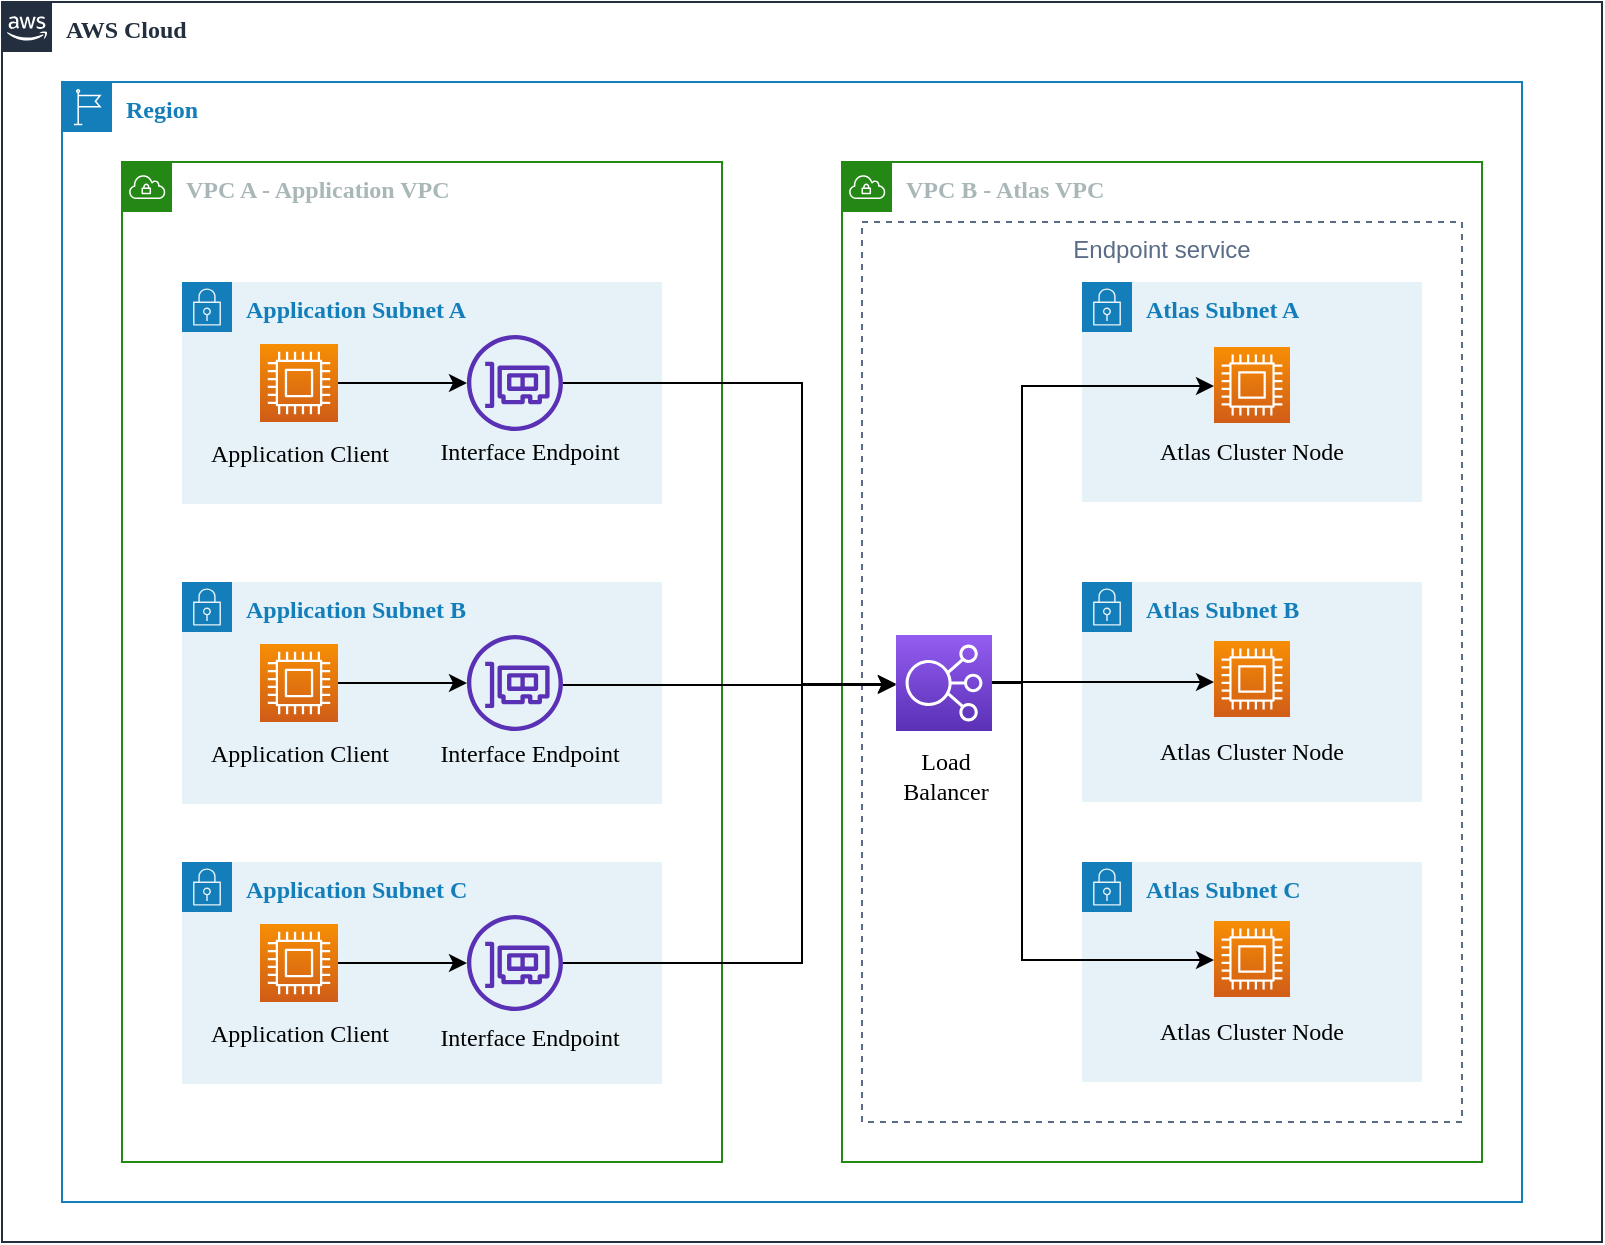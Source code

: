 <mxfile version="12.8.1" type="device"><diagram id="xvZI8YxGwjZm9oRbi6rf" name="Page-1"><mxGraphModel dx="407" dy="457" grid="1" gridSize="10" guides="1" tooltips="1" connect="1" arrows="1" fold="1" page="1" pageScale="1" pageWidth="850" pageHeight="1100" math="0" shadow="0" extFonts="Akzidenz-Grotesk^https://docs.atlas.mongodb.com/_static/fonts/akzidgrostdreg.woff"><root><mxCell id="0"/><mxCell id="1" parent="0"/><mxCell id="OuFH1Qr4ZLYOb_tLH2t--1" value="&lt;font face=&quot;Akzidenz-Grotesk&quot;&gt;&lt;b&gt;AWS Cloud&lt;/b&gt;&lt;/font&gt;" style="points=[[0,0],[0.25,0],[0.5,0],[0.75,0],[1,0],[1,0.25],[1,0.5],[1,0.75],[1,1],[0.75,1],[0.5,1],[0.25,1],[0,1],[0,0.75],[0,0.5],[0,0.25]];outlineConnect=0;gradientColor=none;html=1;whiteSpace=wrap;fontSize=12;fontStyle=0;shape=mxgraph.aws4.group;grIcon=mxgraph.aws4.group_aws_cloud_alt;strokeColor=#232F3E;fillColor=none;verticalAlign=top;align=left;spacingLeft=30;fontColor=#232F3E;dashed=0;" parent="1" vertex="1"><mxGeometry x="20" y="50" width="800" height="620" as="geometry"/></mxCell><mxCell id="OuFH1Qr4ZLYOb_tLH2t--4" value="&lt;b&gt;Region&lt;/b&gt;" style="points=[[0,0],[0.25,0],[0.5,0],[0.75,0],[1,0],[1,0.25],[1,0.5],[1,0.75],[1,1],[0.75,1],[0.5,1],[0.25,1],[0,1],[0,0.75],[0,0.5],[0,0.25]];outlineConnect=0;gradientColor=none;html=1;whiteSpace=wrap;fontSize=12;fontStyle=0;shape=mxgraph.aws4.group;grIcon=mxgraph.aws4.group_region;strokeColor=#147EBA;fillColor=none;verticalAlign=top;align=left;spacingLeft=30;fontColor=#147EBA;dashed=0;fontFamily=Akzidenz-Grotesk;FType=w;" parent="1" vertex="1"><mxGeometry x="50" y="90" width="730" height="560" as="geometry"/></mxCell><mxCell id="OuFH1Qr4ZLYOb_tLH2t--3" value="&lt;b&gt;&lt;font face=&quot;Akzidenz-Grotesk&quot;&gt;VPC B - Atlas VPC&lt;/font&gt;&lt;/b&gt;" style="points=[[0,0],[0.25,0],[0.5,0],[0.75,0],[1,0],[1,0.25],[1,0.5],[1,0.75],[1,1],[0.75,1],[0.5,1],[0.25,1],[0,1],[0,0.75],[0,0.5],[0,0.25]];outlineConnect=0;gradientColor=none;html=1;whiteSpace=wrap;fontSize=12;fontStyle=0;shape=mxgraph.aws4.group;grIcon=mxgraph.aws4.group_vpc;strokeColor=#248814;fillColor=none;verticalAlign=top;align=left;spacingLeft=30;fontColor=#AAB7B8;dashed=0;" parent="1" vertex="1"><mxGeometry x="440" y="130" width="320" height="500" as="geometry"/></mxCell><mxCell id="OuFH1Qr4ZLYOb_tLH2t--15" value="Endpoint service" style="fillColor=none;strokeColor=#5A6C86;dashed=1;verticalAlign=top;fontStyle=0;fontColor=#5A6C86;fontFamily=Helvetica;FType=g;" parent="1" vertex="1"><mxGeometry x="450" y="160" width="300" height="450" as="geometry"/></mxCell><mxCell id="OuFH1Qr4ZLYOb_tLH2t--2" value="&lt;b&gt;&lt;font face=&quot;Akzidenz-Grotesk&quot;&gt;VPC A - Application VPC&lt;/font&gt;&lt;/b&gt;" style="points=[[0,0],[0.25,0],[0.5,0],[0.75,0],[1,0],[1,0.25],[1,0.5],[1,0.75],[1,1],[0.75,1],[0.5,1],[0.25,1],[0,1],[0,0.75],[0,0.5],[0,0.25]];outlineConnect=0;gradientColor=none;html=1;whiteSpace=wrap;fontSize=12;fontStyle=0;shape=mxgraph.aws4.group;grIcon=mxgraph.aws4.group_vpc;strokeColor=#248814;fillColor=none;verticalAlign=top;align=left;spacingLeft=30;fontColor=#AAB7B8;dashed=0;" parent="1" vertex="1"><mxGeometry x="80" y="130" width="300" height="500" as="geometry"/></mxCell><mxCell id="OuFH1Qr4ZLYOb_tLH2t--5" value="&lt;b&gt;&lt;font face=&quot;Akzidenz-Grotesk&quot;&gt;Application Subnet A&lt;/font&gt;&lt;br&gt;&lt;/b&gt;" style="points=[[0,0],[0.25,0],[0.5,0],[0.75,0],[1,0],[1,0.25],[1,0.5],[1,0.75],[1,1],[0.75,1],[0.5,1],[0.25,1],[0,1],[0,0.75],[0,0.5],[0,0.25]];outlineConnect=0;gradientColor=none;html=1;whiteSpace=wrap;fontSize=12;fontStyle=0;shape=mxgraph.aws4.group;grIcon=mxgraph.aws4.group_security_group;grStroke=0;strokeColor=#147EBA;fillColor=#E6F2F8;verticalAlign=top;align=left;spacingLeft=30;fontColor=#147EBA;dashed=0;" parent="1" vertex="1"><mxGeometry x="110" y="190" width="240" height="111" as="geometry"/></mxCell><mxCell id="OuFH1Qr4ZLYOb_tLH2t--6" value="&lt;b&gt;&lt;font face=&quot;Akzidenz-Grotesk&quot;&gt;Atlas Subnet A&lt;/font&gt;&lt;/b&gt;" style="points=[[0,0],[0.25,0],[0.5,0],[0.75,0],[1,0],[1,0.25],[1,0.5],[1,0.75],[1,1],[0.75,1],[0.5,1],[0.25,1],[0,1],[0,0.75],[0,0.5],[0,0.25]];outlineConnect=0;gradientColor=none;html=1;whiteSpace=wrap;fontSize=12;fontStyle=0;shape=mxgraph.aws4.group;grIcon=mxgraph.aws4.group_security_group;grStroke=0;strokeColor=#147EBA;fillColor=#E6F2F8;verticalAlign=top;align=left;spacingLeft=30;fontColor=#147EBA;dashed=0;" parent="1" vertex="1"><mxGeometry x="560" y="190" width="170" height="110" as="geometry"/></mxCell><mxCell id="OuFH1Qr4ZLYOb_tLH2t--17" value="" style="edgeStyle=orthogonalEdgeStyle;rounded=0;orthogonalLoop=1;jettySize=auto;html=1;" parent="1" source="OuFH1Qr4ZLYOb_tLH2t--9" target="OuFH1Qr4ZLYOb_tLH2t--10" edge="1"><mxGeometry relative="1" as="geometry"/></mxCell><mxCell id="OuFH1Qr4ZLYOb_tLH2t--9" value="" style="outlineConnect=0;fontColor=#232F3E;gradientColor=#F78E04;gradientDirection=north;fillColor=#D05C17;strokeColor=#ffffff;dashed=0;verticalLabelPosition=bottom;verticalAlign=top;align=center;html=1;fontSize=12;fontStyle=0;aspect=fixed;shape=mxgraph.aws4.resourceIcon;resIcon=mxgraph.aws4.compute;" parent="1" vertex="1"><mxGeometry x="149" y="221" width="39" height="39" as="geometry"/></mxCell><mxCell id="ghDHF9sSOXhjp-soZFhF-40" style="edgeStyle=orthogonalEdgeStyle;rounded=0;orthogonalLoop=1;jettySize=auto;html=1;" parent="1" source="OuFH1Qr4ZLYOb_tLH2t--10" target="OuFH1Qr4ZLYOb_tLH2t--11" edge="1"><mxGeometry relative="1" as="geometry"><Array as="points"><mxPoint x="420" y="241"/><mxPoint x="420" y="391"/></Array></mxGeometry></mxCell><mxCell id="OuFH1Qr4ZLYOb_tLH2t--10" value="" style="outlineConnect=0;fontColor=#232F3E;gradientColor=none;fillColor=#5A30B5;strokeColor=none;dashed=0;verticalLabelPosition=bottom;verticalAlign=top;align=center;html=1;fontSize=12;fontStyle=0;aspect=fixed;pointerEvents=1;shape=mxgraph.aws4.elastic_network_interface;" parent="1" vertex="1"><mxGeometry x="252.48" y="216.5" width="48" height="48" as="geometry"/></mxCell><mxCell id="ghDHF9sSOXhjp-soZFhF-43" style="edgeStyle=orthogonalEdgeStyle;rounded=0;orthogonalLoop=1;jettySize=auto;html=1;" parent="1" source="OuFH1Qr4ZLYOb_tLH2t--11" target="OuFH1Qr4ZLYOb_tLH2t--12" edge="1"><mxGeometry relative="1" as="geometry"><Array as="points"><mxPoint x="530" y="391"/><mxPoint x="530" y="242"/></Array></mxGeometry></mxCell><mxCell id="OuFH1Qr4ZLYOb_tLH2t--11" value="" style="outlineConnect=0;fontColor=#232F3E;gradientColor=#945DF2;gradientDirection=north;fillColor=#5A30B5;strokeColor=#ffffff;dashed=0;verticalLabelPosition=bottom;verticalAlign=top;align=center;html=1;fontSize=12;fontStyle=0;aspect=fixed;shape=mxgraph.aws4.resourceIcon;resIcon=mxgraph.aws4.elastic_load_balancing;" parent="1" vertex="1"><mxGeometry x="467" y="366.5" width="48" height="48" as="geometry"/></mxCell><mxCell id="OuFH1Qr4ZLYOb_tLH2t--12" value="" style="outlineConnect=0;fontColor=#232F3E;gradientColor=#F78E04;gradientDirection=north;fillColor=#D05C17;strokeColor=#ffffff;dashed=0;verticalLabelPosition=bottom;verticalAlign=top;align=center;html=1;fontSize=12;fontStyle=0;aspect=fixed;shape=mxgraph.aws4.resourceIcon;resIcon=mxgraph.aws4.compute;" parent="1" vertex="1"><mxGeometry x="626" y="222.5" width="38" height="38" as="geometry"/></mxCell><mxCell id="OuFH1Qr4ZLYOb_tLH2t--37" value="&lt;font face=&quot;Akzidenz-Grotesk&quot;&gt;Atlas Cluster Node&lt;/font&gt;" style="text;html=1;strokeColor=none;fillColor=none;align=center;verticalAlign=middle;whiteSpace=wrap;rounded=0;" parent="1" vertex="1"><mxGeometry x="580" y="260" width="130" height="30" as="geometry"/></mxCell><mxCell id="OuFH1Qr4ZLYOb_tLH2t--38" value="&lt;font face=&quot;Akzidenz-Grotesk&quot;&gt;Application Client&lt;/font&gt;" style="text;html=1;strokeColor=none;fillColor=none;align=center;verticalAlign=middle;whiteSpace=wrap;rounded=0;" parent="1" vertex="1"><mxGeometry x="118.5" y="261" width="100" height="30" as="geometry"/></mxCell><mxCell id="OuFH1Qr4ZLYOb_tLH2t--39" value="&lt;font face=&quot;Akzidenz-Grotesk&quot;&gt;Interface Endpoint&lt;/font&gt;" style="text;html=1;strokeColor=none;fillColor=none;align=center;verticalAlign=middle;whiteSpace=wrap;rounded=0;" parent="1" vertex="1"><mxGeometry x="232" y="264.5" width="104" height="20" as="geometry"/></mxCell><mxCell id="efr0b-T210LwCFYEjDWB-1" value="&lt;font face=&quot;Akzidenz-Grotesk&quot;&gt;Load Balancer&lt;/font&gt;" style="text;html=1;strokeColor=none;fillColor=none;align=center;verticalAlign=middle;whiteSpace=wrap;rounded=0;" parent="1" vertex="1"><mxGeometry x="465" y="425.75" width="54" height="23.25" as="geometry"/></mxCell><mxCell id="ghDHF9sSOXhjp-soZFhF-5" value="&lt;b&gt;&lt;font face=&quot;Akzidenz-Grotesk&quot;&gt;Application Subnet B&lt;/font&gt;&lt;br&gt;&lt;/b&gt;" style="points=[[0,0],[0.25,0],[0.5,0],[0.75,0],[1,0],[1,0.25],[1,0.5],[1,0.75],[1,1],[0.75,1],[0.5,1],[0.25,1],[0,1],[0,0.75],[0,0.5],[0,0.25]];outlineConnect=0;gradientColor=none;html=1;whiteSpace=wrap;fontSize=12;fontStyle=0;shape=mxgraph.aws4.group;grIcon=mxgraph.aws4.group_security_group;grStroke=0;strokeColor=#147EBA;fillColor=#E6F2F8;verticalAlign=top;align=left;spacingLeft=30;fontColor=#147EBA;dashed=0;" parent="1" vertex="1"><mxGeometry x="110" y="340" width="240" height="111" as="geometry"/></mxCell><mxCell id="ghDHF9sSOXhjp-soZFhF-6" value="" style="edgeStyle=orthogonalEdgeStyle;rounded=0;orthogonalLoop=1;jettySize=auto;html=1;" parent="1" source="ghDHF9sSOXhjp-soZFhF-7" target="ghDHF9sSOXhjp-soZFhF-9" edge="1"><mxGeometry relative="1" as="geometry"/></mxCell><mxCell id="ghDHF9sSOXhjp-soZFhF-7" value="" style="outlineConnect=0;fontColor=#232F3E;gradientColor=#F78E04;gradientDirection=north;fillColor=#D05C17;strokeColor=#ffffff;dashed=0;verticalLabelPosition=bottom;verticalAlign=top;align=center;html=1;fontSize=12;fontStyle=0;aspect=fixed;shape=mxgraph.aws4.resourceIcon;resIcon=mxgraph.aws4.compute;" parent="1" vertex="1"><mxGeometry x="149" y="371" width="39" height="39" as="geometry"/></mxCell><mxCell id="ghDHF9sSOXhjp-soZFhF-41" style="edgeStyle=orthogonalEdgeStyle;rounded=0;orthogonalLoop=1;jettySize=auto;html=1;" parent="1" edge="1"><mxGeometry relative="1" as="geometry"><mxPoint x="300.48" y="391.5" as="sourcePoint"/><mxPoint x="467" y="391.5" as="targetPoint"/><Array as="points"><mxPoint x="430" y="392"/><mxPoint x="430" y="392"/></Array></mxGeometry></mxCell><mxCell id="ghDHF9sSOXhjp-soZFhF-9" value="" style="outlineConnect=0;fontColor=#232F3E;gradientColor=none;fillColor=#5A30B5;strokeColor=none;dashed=0;verticalLabelPosition=bottom;verticalAlign=top;align=center;html=1;fontSize=12;fontStyle=0;aspect=fixed;pointerEvents=1;shape=mxgraph.aws4.elastic_network_interface;" parent="1" vertex="1"><mxGeometry x="252.48" y="366.5" width="48" height="48" as="geometry"/></mxCell><mxCell id="ghDHF9sSOXhjp-soZFhF-10" value="&lt;font face=&quot;Akzidenz-Grotesk&quot;&gt;Application Client&lt;/font&gt;" style="text;html=1;strokeColor=none;fillColor=none;align=center;verticalAlign=middle;whiteSpace=wrap;rounded=0;" parent="1" vertex="1"><mxGeometry x="118.5" y="411" width="100" height="30" as="geometry"/></mxCell><mxCell id="ghDHF9sSOXhjp-soZFhF-11" value="&lt;font face=&quot;Akzidenz-Grotesk&quot;&gt;Interface Endpoint&lt;/font&gt;" style="text;html=1;strokeColor=none;fillColor=none;align=center;verticalAlign=middle;whiteSpace=wrap;rounded=0;" parent="1" vertex="1"><mxGeometry x="232" y="416" width="104" height="20" as="geometry"/></mxCell><mxCell id="ghDHF9sSOXhjp-soZFhF-13" value="&lt;b&gt;&lt;font face=&quot;Akzidenz-Grotesk&quot;&gt;Application Subnet C&lt;/font&gt;&lt;br&gt;&lt;/b&gt;" style="points=[[0,0],[0.25,0],[0.5,0],[0.75,0],[1,0],[1,0.25],[1,0.5],[1,0.75],[1,1],[0.75,1],[0.5,1],[0.25,1],[0,1],[0,0.75],[0,0.5],[0,0.25]];outlineConnect=0;gradientColor=none;html=1;whiteSpace=wrap;fontSize=12;fontStyle=0;shape=mxgraph.aws4.group;grIcon=mxgraph.aws4.group_security_group;grStroke=0;strokeColor=#147EBA;fillColor=#E6F2F8;verticalAlign=top;align=left;spacingLeft=30;fontColor=#147EBA;dashed=0;" parent="1" vertex="1"><mxGeometry x="110" y="480" width="240" height="111" as="geometry"/></mxCell><mxCell id="ghDHF9sSOXhjp-soZFhF-14" value="" style="edgeStyle=orthogonalEdgeStyle;rounded=0;orthogonalLoop=1;jettySize=auto;html=1;" parent="1" source="ghDHF9sSOXhjp-soZFhF-15" target="ghDHF9sSOXhjp-soZFhF-17" edge="1"><mxGeometry relative="1" as="geometry"/></mxCell><mxCell id="ghDHF9sSOXhjp-soZFhF-15" value="" style="outlineConnect=0;fontColor=#232F3E;gradientColor=#F78E04;gradientDirection=north;fillColor=#D05C17;strokeColor=#ffffff;dashed=0;verticalLabelPosition=bottom;verticalAlign=top;align=center;html=1;fontSize=12;fontStyle=0;aspect=fixed;shape=mxgraph.aws4.resourceIcon;resIcon=mxgraph.aws4.compute;" parent="1" vertex="1"><mxGeometry x="149" y="511" width="39" height="39" as="geometry"/></mxCell><mxCell id="ghDHF9sSOXhjp-soZFhF-42" style="edgeStyle=orthogonalEdgeStyle;rounded=0;orthogonalLoop=1;jettySize=auto;html=1;" parent="1" source="ghDHF9sSOXhjp-soZFhF-17" target="OuFH1Qr4ZLYOb_tLH2t--11" edge="1"><mxGeometry relative="1" as="geometry"><Array as="points"><mxPoint x="420" y="531"/><mxPoint x="420" y="391"/></Array></mxGeometry></mxCell><mxCell id="ghDHF9sSOXhjp-soZFhF-17" value="" style="outlineConnect=0;fontColor=#232F3E;gradientColor=none;fillColor=#5A30B5;strokeColor=none;dashed=0;verticalLabelPosition=bottom;verticalAlign=top;align=center;html=1;fontSize=12;fontStyle=0;aspect=fixed;pointerEvents=1;shape=mxgraph.aws4.elastic_network_interface;" parent="1" vertex="1"><mxGeometry x="252.48" y="506.5" width="48" height="48" as="geometry"/></mxCell><mxCell id="ghDHF9sSOXhjp-soZFhF-18" value="&lt;font face=&quot;Akzidenz-Grotesk&quot;&gt;Application Client&lt;br&gt;&lt;/font&gt;" style="text;html=1;strokeColor=none;fillColor=none;align=center;verticalAlign=middle;whiteSpace=wrap;rounded=0;" parent="1" vertex="1"><mxGeometry x="118.5" y="551" width="100" height="30" as="geometry"/></mxCell><mxCell id="ghDHF9sSOXhjp-soZFhF-19" value="&lt;font face=&quot;Akzidenz-Grotesk&quot;&gt;Interface Endpoint&lt;/font&gt;" style="text;html=1;strokeColor=none;fillColor=none;align=center;verticalAlign=middle;whiteSpace=wrap;rounded=0;" parent="1" vertex="1"><mxGeometry x="232" y="557.5" width="104" height="20" as="geometry"/></mxCell><mxCell id="ghDHF9sSOXhjp-soZFhF-30" value="&lt;b&gt;&lt;font face=&quot;Akzidenz-Grotesk&quot;&gt;Atlas Subnet B&lt;/font&gt;&lt;/b&gt;" style="points=[[0,0],[0.25,0],[0.5,0],[0.75,0],[1,0],[1,0.25],[1,0.5],[1,0.75],[1,1],[0.75,1],[0.5,1],[0.25,1],[0,1],[0,0.75],[0,0.5],[0,0.25]];outlineConnect=0;gradientColor=none;html=1;whiteSpace=wrap;fontSize=12;fontStyle=0;shape=mxgraph.aws4.group;grIcon=mxgraph.aws4.group_security_group;grStroke=0;strokeColor=#147EBA;fillColor=#E6F2F8;verticalAlign=top;align=left;spacingLeft=30;fontColor=#147EBA;dashed=0;" parent="1" vertex="1"><mxGeometry x="560" y="340" width="170" height="110" as="geometry"/></mxCell><mxCell id="ghDHF9sSOXhjp-soZFhF-31" value="&lt;font face=&quot;Akzidenz-Grotesk&quot;&gt;Atlas Cluster Node&lt;/font&gt;" style="text;html=1;strokeColor=none;fillColor=none;align=center;verticalAlign=middle;whiteSpace=wrap;rounded=0;" parent="1" vertex="1"><mxGeometry x="580" y="410" width="130" height="30" as="geometry"/></mxCell><mxCell id="ghDHF9sSOXhjp-soZFhF-32" value="" style="outlineConnect=0;fontColor=#232F3E;gradientColor=#F78E04;gradientDirection=north;fillColor=#D05C17;strokeColor=#ffffff;dashed=0;verticalLabelPosition=bottom;verticalAlign=top;align=center;html=1;fontSize=12;fontStyle=0;aspect=fixed;shape=mxgraph.aws4.resourceIcon;resIcon=mxgraph.aws4.compute;" parent="1" vertex="1"><mxGeometry x="626" y="369.5" width="38" height="38" as="geometry"/></mxCell><mxCell id="ghDHF9sSOXhjp-soZFhF-33" value="&lt;b&gt;&lt;font face=&quot;Akzidenz-Grotesk&quot;&gt;Atlas Subnet C&lt;/font&gt;&lt;/b&gt;" style="points=[[0,0],[0.25,0],[0.5,0],[0.75,0],[1,0],[1,0.25],[1,0.5],[1,0.75],[1,1],[0.75,1],[0.5,1],[0.25,1],[0,1],[0,0.75],[0,0.5],[0,0.25]];outlineConnect=0;gradientColor=none;html=1;whiteSpace=wrap;fontSize=12;fontStyle=0;shape=mxgraph.aws4.group;grIcon=mxgraph.aws4.group_security_group;grStroke=0;strokeColor=#147EBA;fillColor=#E6F2F8;verticalAlign=top;align=left;spacingLeft=30;fontColor=#147EBA;dashed=0;" parent="1" vertex="1"><mxGeometry x="560" y="480" width="170" height="110" as="geometry"/></mxCell><mxCell id="ghDHF9sSOXhjp-soZFhF-34" value="&lt;font face=&quot;Akzidenz-Grotesk&quot;&gt;Atlas Cluster Node&lt;/font&gt;" style="text;html=1;strokeColor=none;fillColor=none;align=center;verticalAlign=middle;whiteSpace=wrap;rounded=0;" parent="1" vertex="1"><mxGeometry x="580" y="550" width="130" height="30" as="geometry"/></mxCell><mxCell id="ghDHF9sSOXhjp-soZFhF-35" value="" style="outlineConnect=0;fontColor=#232F3E;gradientColor=#F78E04;gradientDirection=north;fillColor=#D05C17;strokeColor=#ffffff;dashed=0;verticalLabelPosition=bottom;verticalAlign=top;align=center;html=1;fontSize=12;fontStyle=0;aspect=fixed;shape=mxgraph.aws4.resourceIcon;resIcon=mxgraph.aws4.compute;" parent="1" vertex="1"><mxGeometry x="626" y="509.5" width="38" height="38" as="geometry"/></mxCell><mxCell id="ghDHF9sSOXhjp-soZFhF-45" style="edgeStyle=orthogonalEdgeStyle;rounded=0;orthogonalLoop=1;jettySize=auto;html=1;" parent="1" edge="1"><mxGeometry relative="1" as="geometry"><mxPoint x="515" y="390.5" as="sourcePoint"/><mxPoint x="626" y="529" as="targetPoint"/><Array as="points"><mxPoint x="530" y="391"/><mxPoint x="530" y="529"/></Array></mxGeometry></mxCell><mxCell id="ghDHF9sSOXhjp-soZFhF-47" style="edgeStyle=orthogonalEdgeStyle;rounded=0;orthogonalLoop=1;jettySize=auto;html=1;" parent="1" edge="1"><mxGeometry relative="1" as="geometry"><mxPoint x="515" y="390" as="sourcePoint"/><mxPoint x="626" y="390" as="targetPoint"/><Array as="points"><mxPoint x="540" y="390"/><mxPoint x="540" y="390"/></Array></mxGeometry></mxCell></root></mxGraphModel></diagram></mxfile>